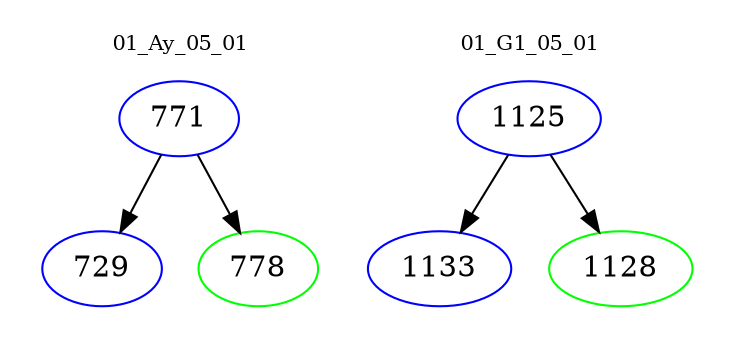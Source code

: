 digraph{
subgraph cluster_0 {
color = white
label = "01_Ay_05_01";
fontsize=10;
T0_771 [label="771", color="blue"]
T0_771 -> T0_729 [color="black"]
T0_729 [label="729", color="blue"]
T0_771 -> T0_778 [color="black"]
T0_778 [label="778", color="green"]
}
subgraph cluster_1 {
color = white
label = "01_G1_05_01";
fontsize=10;
T1_1125 [label="1125", color="blue"]
T1_1125 -> T1_1133 [color="black"]
T1_1133 [label="1133", color="blue"]
T1_1125 -> T1_1128 [color="black"]
T1_1128 [label="1128", color="green"]
}
}
